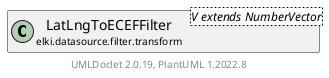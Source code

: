 @startuml
    remove .*\.(Instance|Par|Parameterizer|Factory)$
    set namespaceSeparator none
    hide empty fields
    hide empty methods

    class "<size:14>LatLngToECEFFilter.Par\n<size:10>elki.datasource.filter.transform" as elki.datasource.filter.transform.LatLngToECEFFilter.Par<V extends NumberVector> {
        -model: EarthModel
        +configure(Parameterization): void
        +make(): LatLngToECEFFilter<V extends NumberVector>
    }

    interface "<size:14>Parameterizer\n<size:10>elki.utilities.optionhandling" as elki.utilities.optionhandling.Parameterizer [[../../../utilities/optionhandling/Parameterizer.html]] {
        {abstract} +make(): Object
    }
    class "<size:14>LatLngToECEFFilter\n<size:10>elki.datasource.filter.transform" as elki.datasource.filter.transform.LatLngToECEFFilter<V extends NumberVector> [[LatLngToECEFFilter.html]]

    elki.utilities.optionhandling.Parameterizer <|.. elki.datasource.filter.transform.LatLngToECEFFilter.Par
    elki.datasource.filter.transform.LatLngToECEFFilter +-- elki.datasource.filter.transform.LatLngToECEFFilter.Par

    center footer UMLDoclet 2.0.19, PlantUML 1.2022.8
@enduml
